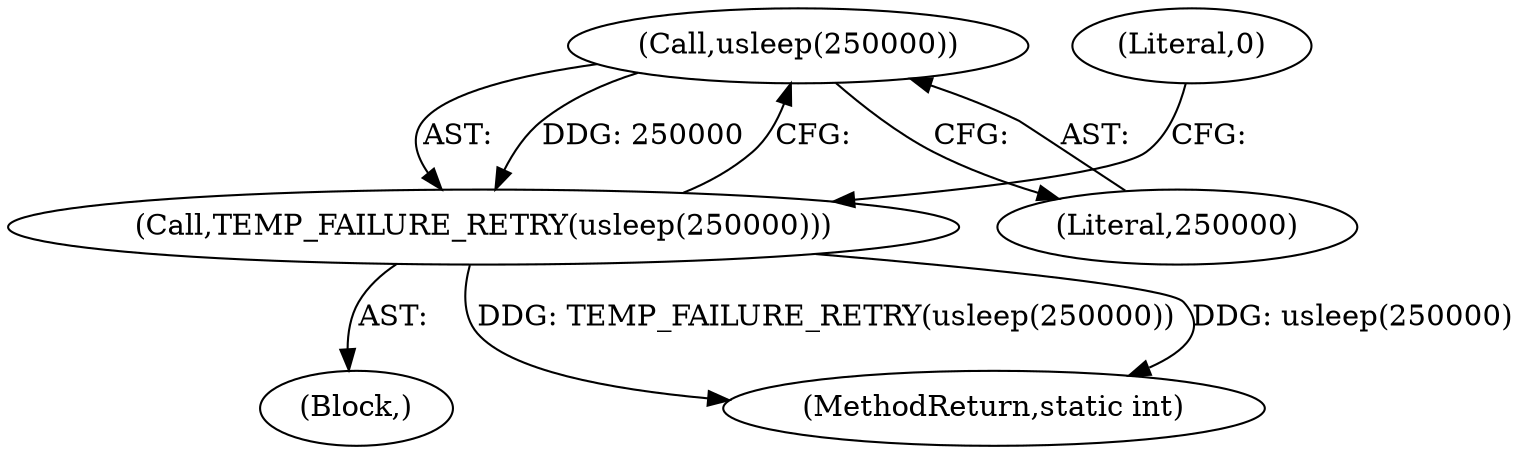 digraph "0_Android_472271b153c5dc53c28beac55480a8d8434b2d5c_2@API" {
"1000397" [label="(Call,usleep(250000))"];
"1000396" [label="(Call,TEMP_FAILURE_RETRY(usleep(250000)))"];
"1000400" [label="(Literal,0)"];
"1000396" [label="(Call,TEMP_FAILURE_RETRY(usleep(250000)))"];
"1000398" [label="(Literal,250000)"];
"1000111" [label="(Block,)"];
"1000417" [label="(MethodReturn,static int)"];
"1000397" [label="(Call,usleep(250000))"];
"1000397" -> "1000396"  [label="AST: "];
"1000397" -> "1000398"  [label="CFG: "];
"1000398" -> "1000397"  [label="AST: "];
"1000396" -> "1000397"  [label="CFG: "];
"1000397" -> "1000396"  [label="DDG: 250000"];
"1000396" -> "1000111"  [label="AST: "];
"1000400" -> "1000396"  [label="CFG: "];
"1000396" -> "1000417"  [label="DDG: usleep(250000)"];
"1000396" -> "1000417"  [label="DDG: TEMP_FAILURE_RETRY(usleep(250000))"];
}
